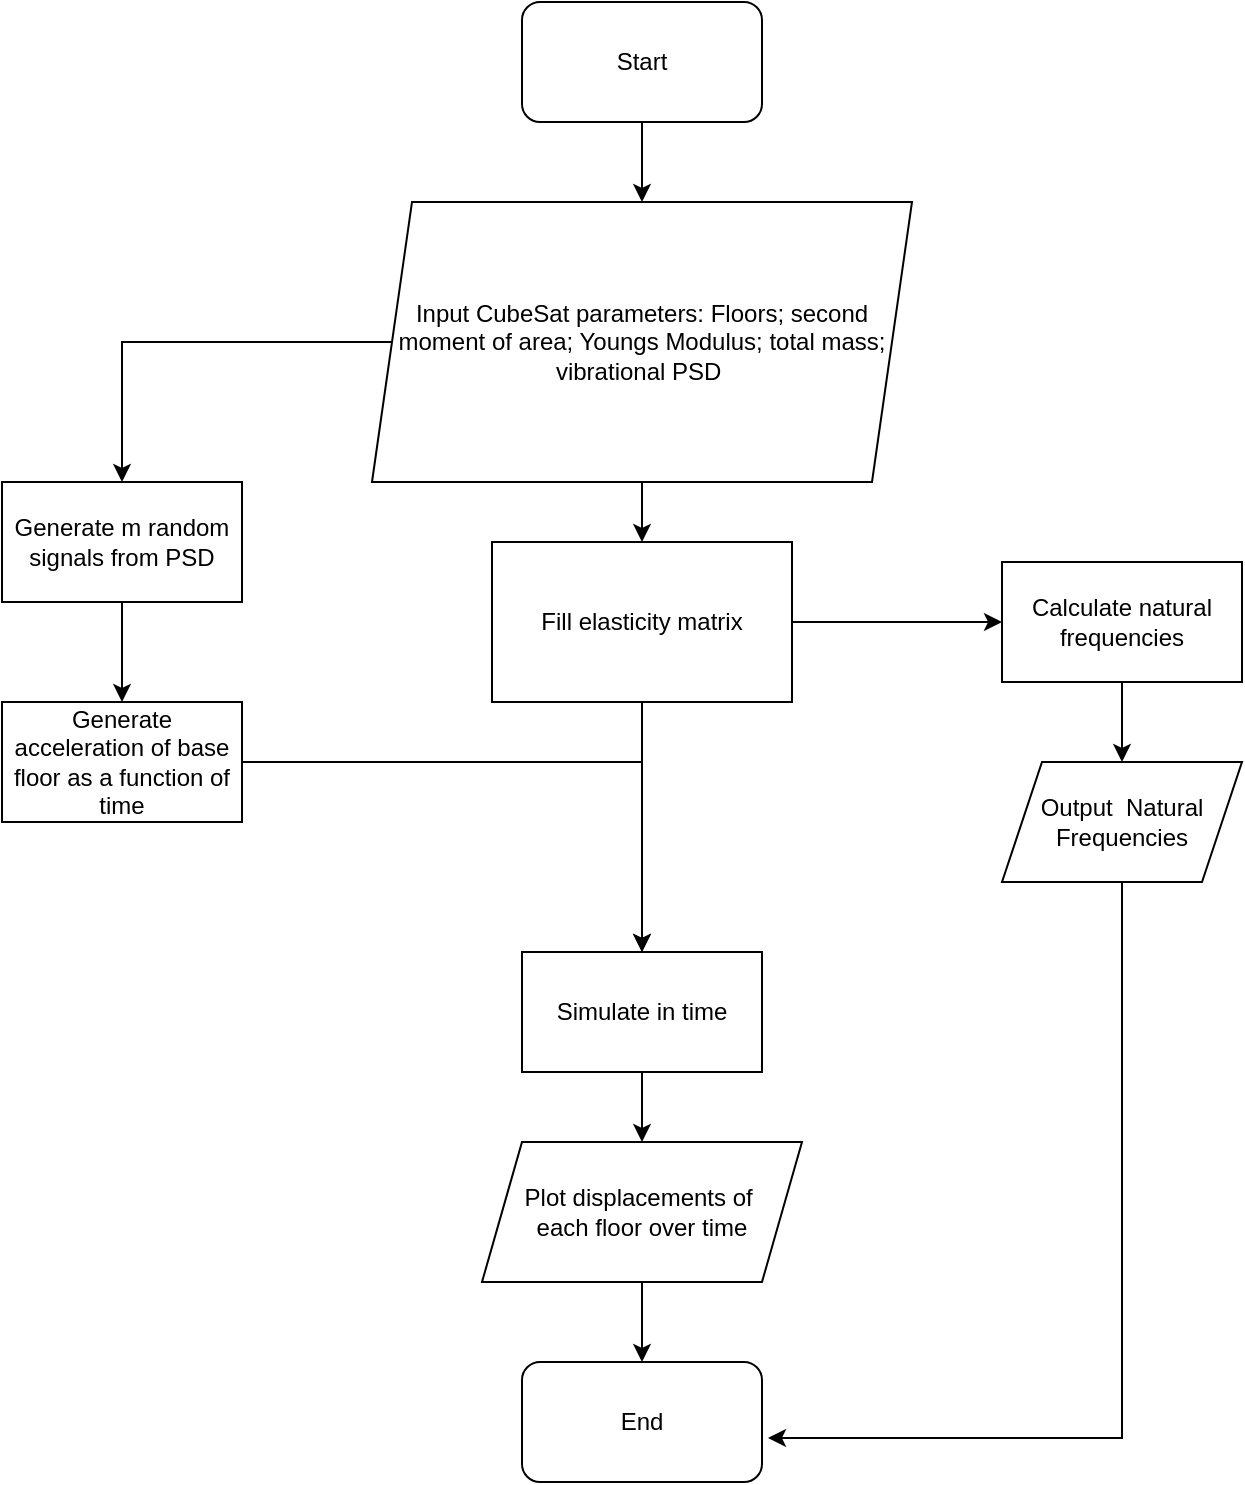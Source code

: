 <mxfile version="24.8.4">
  <diagram name="Page-1" id="hLi_ZOelG5QED8GbM-7n">
    <mxGraphModel dx="1434" dy="900" grid="1" gridSize="10" guides="1" tooltips="1" connect="1" arrows="1" fold="1" page="1" pageScale="1" pageWidth="827" pageHeight="1169" math="0" shadow="0">
      <root>
        <mxCell id="0" />
        <mxCell id="1" parent="0" />
        <mxCell id="WgvdX7-6PJQywKNukm8m-3" style="edgeStyle=orthogonalEdgeStyle;rounded=0;orthogonalLoop=1;jettySize=auto;html=1;entryX=0.5;entryY=0;entryDx=0;entryDy=0;" edge="1" parent="1" source="WgvdX7-6PJQywKNukm8m-1" target="WgvdX7-6PJQywKNukm8m-2">
          <mxGeometry relative="1" as="geometry" />
        </mxCell>
        <mxCell id="WgvdX7-6PJQywKNukm8m-1" value="Start" style="rounded=1;whiteSpace=wrap;html=1;" vertex="1" parent="1">
          <mxGeometry x="350" y="80" width="120" height="60" as="geometry" />
        </mxCell>
        <mxCell id="WgvdX7-6PJQywKNukm8m-5" style="edgeStyle=orthogonalEdgeStyle;rounded=0;orthogonalLoop=1;jettySize=auto;html=1;" edge="1" parent="1" source="WgvdX7-6PJQywKNukm8m-2" target="WgvdX7-6PJQywKNukm8m-4">
          <mxGeometry relative="1" as="geometry" />
        </mxCell>
        <mxCell id="WgvdX7-6PJQywKNukm8m-19" style="edgeStyle=orthogonalEdgeStyle;rounded=0;orthogonalLoop=1;jettySize=auto;html=1;entryX=0.5;entryY=0;entryDx=0;entryDy=0;" edge="1" parent="1" source="WgvdX7-6PJQywKNukm8m-2" target="WgvdX7-6PJQywKNukm8m-18">
          <mxGeometry relative="1" as="geometry" />
        </mxCell>
        <mxCell id="WgvdX7-6PJQywKNukm8m-2" value="Input CubeSat parameters: Floors; second moment of area; Youngs Modulus; total mass; vibrational PSD&amp;nbsp;" style="shape=parallelogram;perimeter=parallelogramPerimeter;whiteSpace=wrap;html=1;fixedSize=1;" vertex="1" parent="1">
          <mxGeometry x="275" y="180" width="270" height="140" as="geometry" />
        </mxCell>
        <mxCell id="WgvdX7-6PJQywKNukm8m-14" style="edgeStyle=orthogonalEdgeStyle;rounded=0;orthogonalLoop=1;jettySize=auto;html=1;entryX=0;entryY=0.5;entryDx=0;entryDy=0;" edge="1" parent="1" source="WgvdX7-6PJQywKNukm8m-4" target="WgvdX7-6PJQywKNukm8m-6">
          <mxGeometry relative="1" as="geometry" />
        </mxCell>
        <mxCell id="WgvdX7-6PJQywKNukm8m-24" style="edgeStyle=orthogonalEdgeStyle;rounded=0;orthogonalLoop=1;jettySize=auto;html=1;entryX=0.5;entryY=0;entryDx=0;entryDy=0;" edge="1" parent="1" source="WgvdX7-6PJQywKNukm8m-4" target="WgvdX7-6PJQywKNukm8m-8">
          <mxGeometry relative="1" as="geometry" />
        </mxCell>
        <mxCell id="WgvdX7-6PJQywKNukm8m-4" value="Fill elasticity matrix" style="rounded=0;whiteSpace=wrap;html=1;" vertex="1" parent="1">
          <mxGeometry x="335" y="350" width="150" height="80" as="geometry" />
        </mxCell>
        <mxCell id="WgvdX7-6PJQywKNukm8m-16" style="edgeStyle=orthogonalEdgeStyle;rounded=0;orthogonalLoop=1;jettySize=auto;html=1;entryX=0.5;entryY=0;entryDx=0;entryDy=0;" edge="1" parent="1" source="WgvdX7-6PJQywKNukm8m-6" target="WgvdX7-6PJQywKNukm8m-15">
          <mxGeometry relative="1" as="geometry" />
        </mxCell>
        <mxCell id="WgvdX7-6PJQywKNukm8m-6" value="Calculate natural frequencies" style="rounded=0;whiteSpace=wrap;html=1;" vertex="1" parent="1">
          <mxGeometry x="590" y="360" width="120" height="60" as="geometry" />
        </mxCell>
        <mxCell id="WgvdX7-6PJQywKNukm8m-11" style="edgeStyle=orthogonalEdgeStyle;rounded=0;orthogonalLoop=1;jettySize=auto;html=1;entryX=0.5;entryY=0;entryDx=0;entryDy=0;" edge="1" parent="1" source="WgvdX7-6PJQywKNukm8m-8" target="WgvdX7-6PJQywKNukm8m-10">
          <mxGeometry relative="1" as="geometry" />
        </mxCell>
        <mxCell id="WgvdX7-6PJQywKNukm8m-8" value="Simulate in time" style="rounded=0;whiteSpace=wrap;html=1;" vertex="1" parent="1">
          <mxGeometry x="350" y="555" width="120" height="60" as="geometry" />
        </mxCell>
        <mxCell id="WgvdX7-6PJQywKNukm8m-13" style="edgeStyle=orthogonalEdgeStyle;rounded=0;orthogonalLoop=1;jettySize=auto;html=1;" edge="1" parent="1" source="WgvdX7-6PJQywKNukm8m-10" target="WgvdX7-6PJQywKNukm8m-12">
          <mxGeometry relative="1" as="geometry" />
        </mxCell>
        <mxCell id="WgvdX7-6PJQywKNukm8m-10" value="Plot displacements of&amp;nbsp;&lt;div&gt;each floor over time&lt;/div&gt;" style="shape=parallelogram;perimeter=parallelogramPerimeter;whiteSpace=wrap;html=1;fixedSize=1;" vertex="1" parent="1">
          <mxGeometry x="330" y="650" width="160" height="70" as="geometry" />
        </mxCell>
        <mxCell id="WgvdX7-6PJQywKNukm8m-12" value="End" style="rounded=1;whiteSpace=wrap;html=1;" vertex="1" parent="1">
          <mxGeometry x="350" y="760" width="120" height="60" as="geometry" />
        </mxCell>
        <mxCell id="WgvdX7-6PJQywKNukm8m-15" value="Output&amp;nbsp; Natural Frequencies" style="shape=parallelogram;perimeter=parallelogramPerimeter;whiteSpace=wrap;html=1;fixedSize=1;" vertex="1" parent="1">
          <mxGeometry x="590" y="460" width="120" height="60" as="geometry" />
        </mxCell>
        <mxCell id="WgvdX7-6PJQywKNukm8m-21" style="edgeStyle=orthogonalEdgeStyle;rounded=0;orthogonalLoop=1;jettySize=auto;html=1;entryX=0.5;entryY=0;entryDx=0;entryDy=0;" edge="1" parent="1" source="WgvdX7-6PJQywKNukm8m-18" target="WgvdX7-6PJQywKNukm8m-20">
          <mxGeometry relative="1" as="geometry" />
        </mxCell>
        <mxCell id="WgvdX7-6PJQywKNukm8m-18" value="Generate m random signals from PSD" style="rounded=0;whiteSpace=wrap;html=1;" vertex="1" parent="1">
          <mxGeometry x="90" y="320" width="120" height="60" as="geometry" />
        </mxCell>
        <mxCell id="WgvdX7-6PJQywKNukm8m-22" style="edgeStyle=orthogonalEdgeStyle;rounded=0;orthogonalLoop=1;jettySize=auto;html=1;" edge="1" parent="1" source="WgvdX7-6PJQywKNukm8m-20" target="WgvdX7-6PJQywKNukm8m-8">
          <mxGeometry relative="1" as="geometry" />
        </mxCell>
        <mxCell id="WgvdX7-6PJQywKNukm8m-20" value="Generate acceleration of base floor as a function of time" style="rounded=0;whiteSpace=wrap;html=1;" vertex="1" parent="1">
          <mxGeometry x="90" y="430" width="120" height="60" as="geometry" />
        </mxCell>
        <mxCell id="WgvdX7-6PJQywKNukm8m-23" style="edgeStyle=orthogonalEdgeStyle;rounded=0;orthogonalLoop=1;jettySize=auto;html=1;entryX=1.025;entryY=0.633;entryDx=0;entryDy=0;entryPerimeter=0;" edge="1" parent="1" source="WgvdX7-6PJQywKNukm8m-15" target="WgvdX7-6PJQywKNukm8m-12">
          <mxGeometry relative="1" as="geometry">
            <Array as="points">
              <mxPoint x="650" y="798" />
            </Array>
          </mxGeometry>
        </mxCell>
      </root>
    </mxGraphModel>
  </diagram>
</mxfile>
